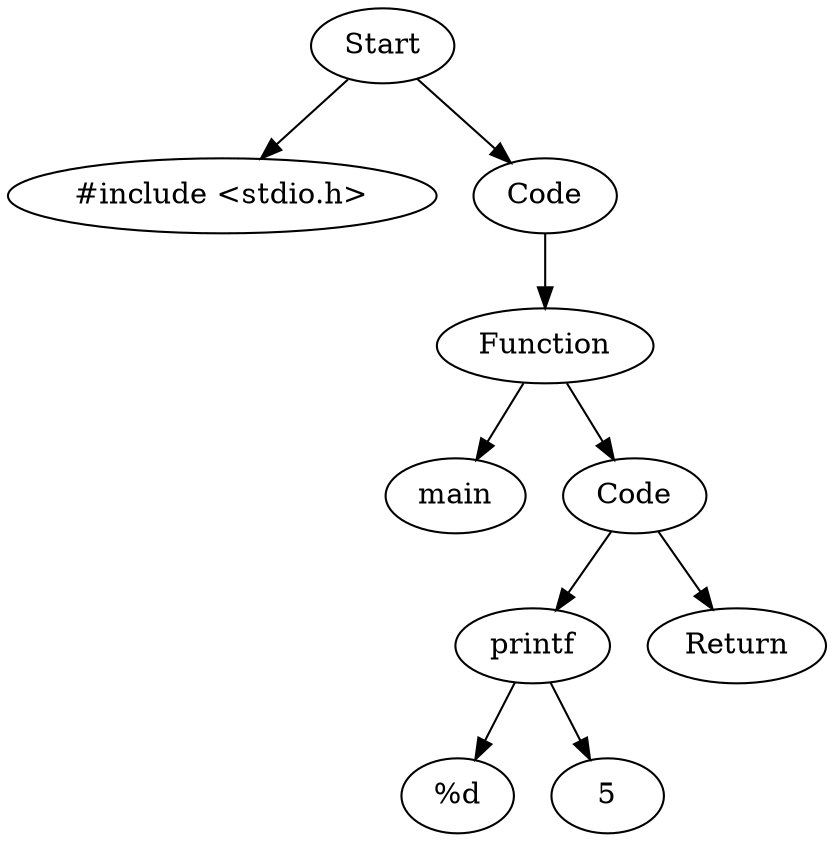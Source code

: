 digraph AST {
  "137867414936432" [label="Start"];
  "137867414936432" -> "137867414934656";
  "137867414936432" -> "137867414931056";
  "137867414934656" [label="#include <stdio.h>"];
  "137867414931056" [label="Code"];
  "137867414931056" -> "137867414935040";
  "137867414935040" [label="Function"];
  "137867414935040" -> "137867414936864";
  "137867414935040" -> "137867414942096";
  "137867414936864" [label="main"];
  "137867414942096" [label="Code"];
  "137867414942096" -> "137867414945408";
  "137867414942096" -> "137867414930288";
  "137867414945408" [label="printf"];
  "137867414945408" -> "137867414942480";
  "137867414945408" -> "137867414940560";
  "137867414942480" [label="%d"];
  "137867414940560" [label="5"];
  "137867414930288" [label="Return"];
}
